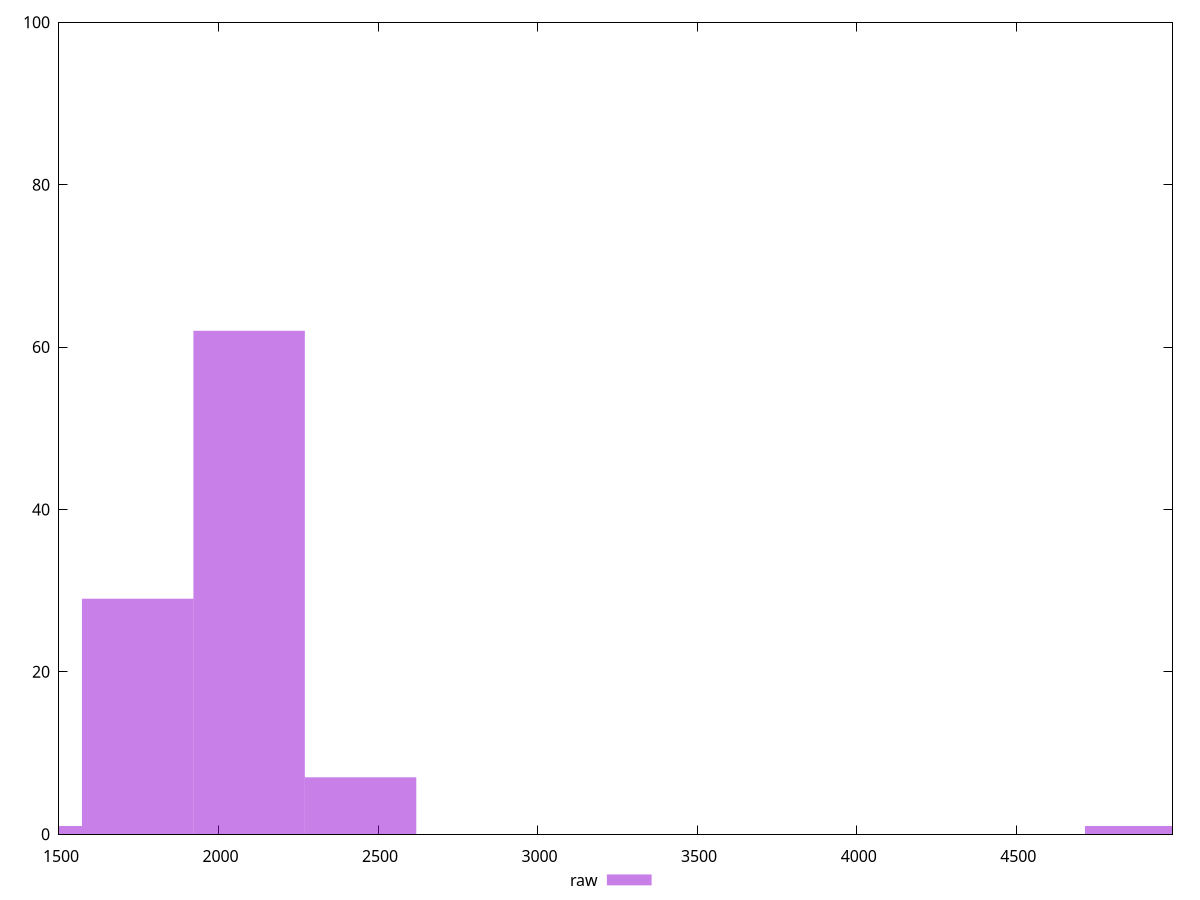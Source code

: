 reset

$raw <<EOF
4890.3617713472195 1
2095.86933057738 62
2445.1808856736097 7
1746.55777548115 29
1397.24622038492 1
EOF

set key outside below
set boxwidth 349.31155509623
set xrange [1500:4990]
set yrange [0:100]
set trange [0:100]
set style fill transparent solid 0.5 noborder
set terminal svg size 640, 490 enhanced background rgb 'white'
set output "report_00009_2021-02-08T22-37-41.559Z/unused-javascript/samples/pages+cached/raw/histogram.svg"

plot $raw title "raw" with boxes

reset
